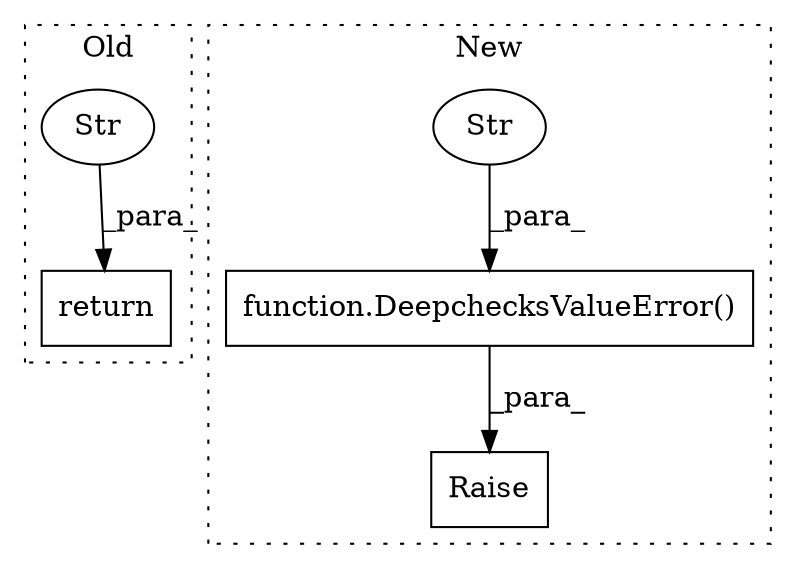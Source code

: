 digraph G {
subgraph cluster0 {
1 [label="return" a="93" s="4483" l="7" shape="box"];
3 [label="Str" a="66" s="4490" l="152" shape="ellipse"];
label = "Old";
style="dotted";
}
subgraph cluster1 {
2 [label="function.DeepchecksValueError()" a="75" s="3485,3568" l="21,1" shape="box"];
4 [label="Str" a="66" s="3506" l="62" shape="ellipse"];
5 [label="Raise" a="91" s="3479" l="6" shape="box"];
label = "New";
style="dotted";
}
2 -> 5 [label="_para_"];
3 -> 1 [label="_para_"];
4 -> 2 [label="_para_"];
}